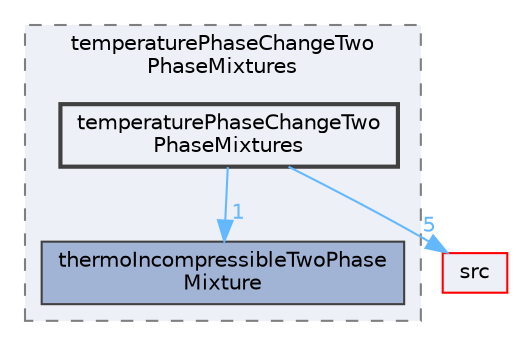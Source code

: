 digraph "applications/solvers/multiphase/interCondensatingEvaporatingFoam/temperaturePhaseChangeTwoPhaseMixtures/temperaturePhaseChangeTwoPhaseMixtures"
{
 // LATEX_PDF_SIZE
  bgcolor="transparent";
  edge [fontname=Helvetica,fontsize=10,labelfontname=Helvetica,labelfontsize=10];
  node [fontname=Helvetica,fontsize=10,shape=box,height=0.2,width=0.4];
  compound=true
  subgraph clusterdir_1b2978f99b5e6334d69c620108eefd19 {
    graph [ bgcolor="#edf0f7", pencolor="grey50", label="temperaturePhaseChangeTwo\lPhaseMixtures", fontname=Helvetica,fontsize=10 style="filled,dashed", URL="dir_1b2978f99b5e6334d69c620108eefd19.html",tooltip=""]
  dir_fd2feea57022d804eab3cb8ae6636dc9 [label="thermoIncompressibleTwoPhase\lMixture", fillcolor="#a2b4d6", color="grey25", style="filled", URL="dir_fd2feea57022d804eab3cb8ae6636dc9.html",tooltip=""];
  dir_6ab6d4998e8fe066801bea300c8fa098 [label="temperaturePhaseChangeTwo\lPhaseMixtures", fillcolor="#edf0f7", color="grey25", style="filled,bold", URL="dir_6ab6d4998e8fe066801bea300c8fa098.html",tooltip=""];
  }
  dir_68267d1309a1af8e8297ef4c3efbcdba [label="src", fillcolor="#edf0f7", color="red", style="filled", URL="dir_68267d1309a1af8e8297ef4c3efbcdba.html",tooltip=""];
  dir_6ab6d4998e8fe066801bea300c8fa098->dir_68267d1309a1af8e8297ef4c3efbcdba [headlabel="5", labeldistance=1.5 headhref="dir_003972_003729.html" href="dir_003972_003729.html" color="steelblue1" fontcolor="steelblue1"];
  dir_6ab6d4998e8fe066801bea300c8fa098->dir_fd2feea57022d804eab3cb8ae6636dc9 [headlabel="1", labeldistance=1.5 headhref="dir_003972_004015.html" href="dir_003972_004015.html" color="steelblue1" fontcolor="steelblue1"];
}
